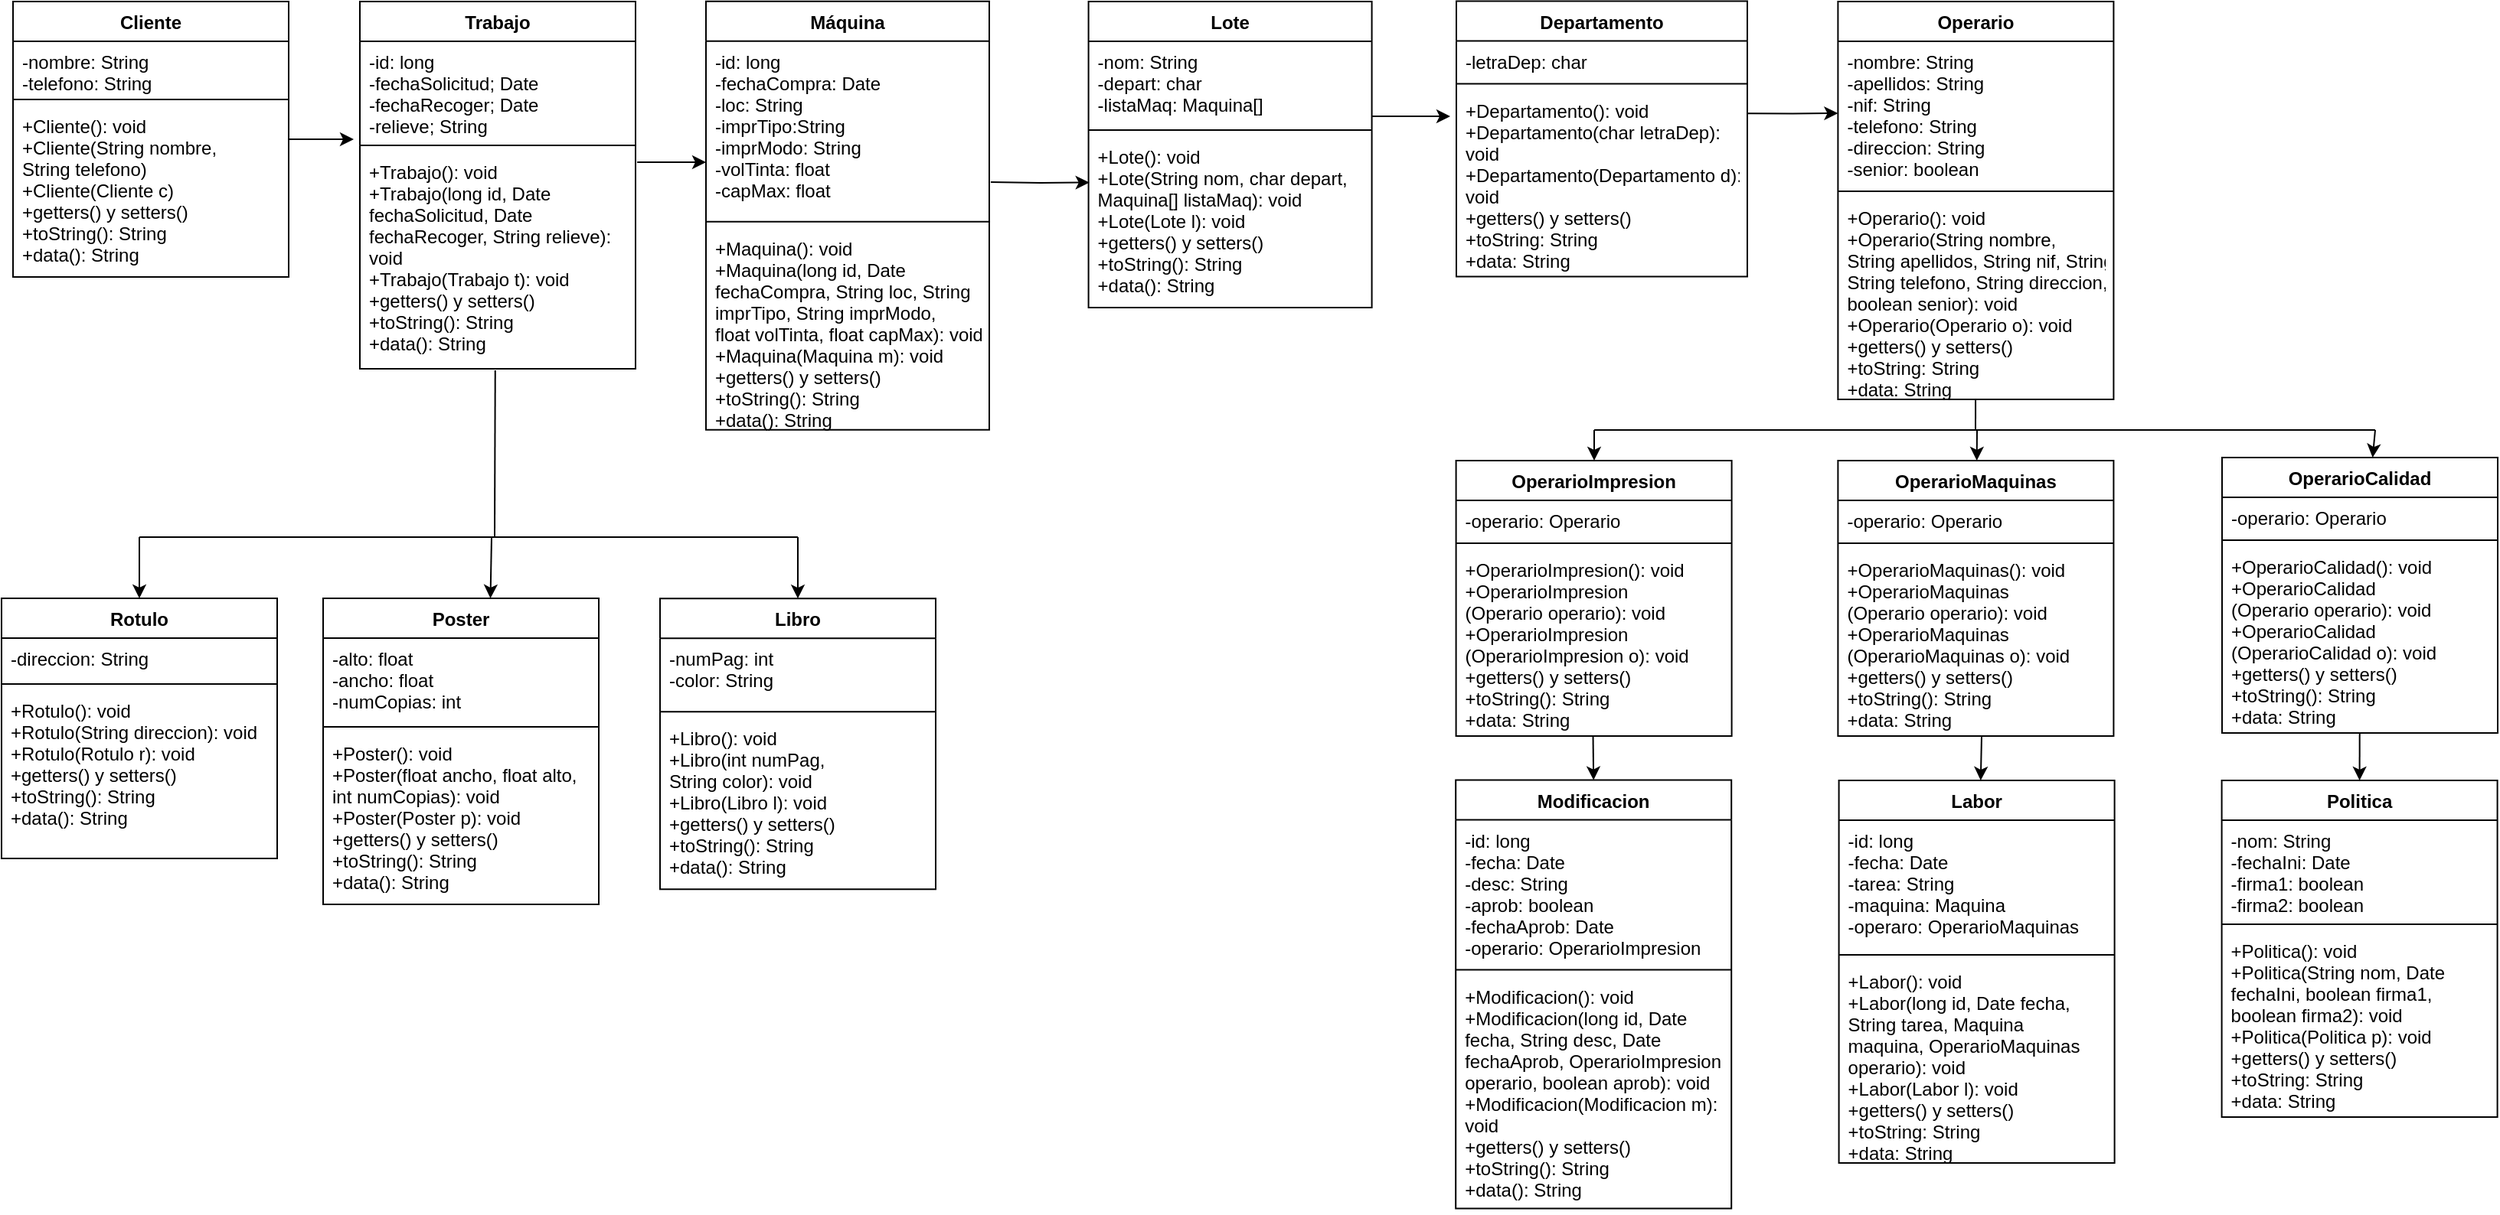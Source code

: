 <mxfile version="12.1.1" type="device" pages="1"><diagram id="FINPR5G2HzoAXYaAKj14" name="Page-1"><mxGraphModel dx="854" dy="419" grid="1" gridSize="10" guides="1" tooltips="1" connect="1" arrows="1" fold="1" page="1" pageScale="1" pageWidth="1654" pageHeight="1169" math="0" shadow="0"><root><mxCell id="0"/><mxCell id="1" parent="0"/><mxCell id="B73v2lXdH34x8dakDg6a-52" style="edgeStyle=orthogonalEdgeStyle;rounded=0;orthogonalLoop=1;jettySize=auto;html=1;entryX=0;entryY=0.694;entryDx=0;entryDy=0;entryPerimeter=0;exitX=1.006;exitY=0.049;exitDx=0;exitDy=0;exitPerimeter=0;" parent="1" source="1oXscA4LE7z4bwvGvyT2-6" target="1oXscA4LE7z4bwvGvyT2-34" edge="1"><mxGeometry relative="1" as="geometry"><mxPoint x="460" y="115" as="targetPoint"/></mxGeometry></mxCell><mxCell id="1oXscA4LE7z4bwvGvyT2-3" value="Trabajo" style="swimlane;fontStyle=1;align=center;verticalAlign=top;childLayout=stackLayout;horizontal=1;startSize=26;horizontalStack=0;resizeParent=1;resizeParentMax=0;resizeLast=0;collapsible=1;marginBottom=0;" parent="1" vertex="1"><mxGeometry x="244" y="10" width="180" height="240" as="geometry"/></mxCell><mxCell id="1oXscA4LE7z4bwvGvyT2-4" value="-id: long&#10;-fechaSolicitud; Date&#10;-fechaRecoger; Date&#10;-relieve; String&#10;" style="text;strokeColor=none;fillColor=none;align=left;verticalAlign=top;spacingLeft=4;spacingRight=4;overflow=hidden;rotatable=0;points=[[0,0.5],[1,0.5]];portConstraint=eastwest;" parent="1oXscA4LE7z4bwvGvyT2-3" vertex="1"><mxGeometry y="26" width="180" height="64" as="geometry"/></mxCell><mxCell id="1oXscA4LE7z4bwvGvyT2-5" value="" style="line;strokeWidth=1;fillColor=none;align=left;verticalAlign=middle;spacingTop=-1;spacingLeft=3;spacingRight=3;rotatable=0;labelPosition=right;points=[];portConstraint=eastwest;" parent="1oXscA4LE7z4bwvGvyT2-3" vertex="1"><mxGeometry y="90" width="180" height="8" as="geometry"/></mxCell><mxCell id="1oXscA4LE7z4bwvGvyT2-6" value="+Trabajo(): void&#10;+Trabajo(long id, Date &#10;fechaSolicitud, Date &#10;fechaRecoger, String relieve): &#10;void&#10;+Trabajo(Trabajo t): void&#10;+getters() y setters()&#10;+toString(): String&#10;+data(): String" style="text;strokeColor=none;fillColor=none;align=left;verticalAlign=top;spacingLeft=4;spacingRight=4;overflow=hidden;rotatable=0;points=[[0,0.5],[1,0.5]];portConstraint=eastwest;" parent="1oXscA4LE7z4bwvGvyT2-3" vertex="1"><mxGeometry y="98" width="180" height="142" as="geometry"/></mxCell><mxCell id="1oXscA4LE7z4bwvGvyT2-8" value="Rotulo" style="swimlane;fontStyle=1;align=center;verticalAlign=top;childLayout=stackLayout;horizontal=1;startSize=26;horizontalStack=0;resizeParent=1;resizeParentMax=0;resizeLast=0;collapsible=1;marginBottom=0;" parent="1" vertex="1"><mxGeometry x="10" y="400" width="180" height="170" as="geometry"/></mxCell><mxCell id="1oXscA4LE7z4bwvGvyT2-9" value="-direccion: String" style="text;strokeColor=none;fillColor=none;align=left;verticalAlign=top;spacingLeft=4;spacingRight=4;overflow=hidden;rotatable=0;points=[[0,0.5],[1,0.5]];portConstraint=eastwest;" parent="1oXscA4LE7z4bwvGvyT2-8" vertex="1"><mxGeometry y="26" width="180" height="26" as="geometry"/></mxCell><mxCell id="1oXscA4LE7z4bwvGvyT2-10" value="" style="line;strokeWidth=1;fillColor=none;align=left;verticalAlign=middle;spacingTop=-1;spacingLeft=3;spacingRight=3;rotatable=0;labelPosition=right;points=[];portConstraint=eastwest;" parent="1oXscA4LE7z4bwvGvyT2-8" vertex="1"><mxGeometry y="52" width="180" height="8" as="geometry"/></mxCell><mxCell id="1oXscA4LE7z4bwvGvyT2-11" value="+Rotulo(): void&#10;+Rotulo(String direccion): void&#10;+Rotulo(Rotulo r): void&#10;+getters() y setters()&#10;+toString(): String&#10;+data(): String" style="text;strokeColor=none;fillColor=none;align=left;verticalAlign=top;spacingLeft=4;spacingRight=4;overflow=hidden;rotatable=0;points=[[0,0.5],[1,0.5]];portConstraint=eastwest;" parent="1oXscA4LE7z4bwvGvyT2-8" vertex="1"><mxGeometry y="60" width="180" height="110" as="geometry"/></mxCell><mxCell id="1oXscA4LE7z4bwvGvyT2-12" value="Poster&#10;" style="swimlane;fontStyle=1;align=center;verticalAlign=top;childLayout=stackLayout;horizontal=1;startSize=26;horizontalStack=0;resizeParent=1;resizeParentMax=0;resizeLast=0;collapsible=1;marginBottom=0;" parent="1" vertex="1"><mxGeometry x="220" y="400" width="180" height="200" as="geometry"/></mxCell><mxCell id="1oXscA4LE7z4bwvGvyT2-13" value="-alto: float&#10;-ancho: float&#10;-numCopias: int" style="text;strokeColor=none;fillColor=none;align=left;verticalAlign=top;spacingLeft=4;spacingRight=4;overflow=hidden;rotatable=0;points=[[0,0.5],[1,0.5]];portConstraint=eastwest;" parent="1oXscA4LE7z4bwvGvyT2-12" vertex="1"><mxGeometry y="26" width="180" height="54" as="geometry"/></mxCell><mxCell id="1oXscA4LE7z4bwvGvyT2-14" value="" style="line;strokeWidth=1;fillColor=none;align=left;verticalAlign=middle;spacingTop=-1;spacingLeft=3;spacingRight=3;rotatable=0;labelPosition=right;points=[];portConstraint=eastwest;" parent="1oXscA4LE7z4bwvGvyT2-12" vertex="1"><mxGeometry y="80" width="180" height="8" as="geometry"/></mxCell><mxCell id="1oXscA4LE7z4bwvGvyT2-15" value="+Poster(): void&#10;+Poster(float ancho, float alto,&#10;int numCopias): void&#10;+Poster(Poster p): void&#10;+getters() y setters()&#10;+toString(): String&#10;+data(): String" style="text;strokeColor=none;fillColor=none;align=left;verticalAlign=top;spacingLeft=4;spacingRight=4;overflow=hidden;rotatable=0;points=[[0,0.5],[1,0.5]];portConstraint=eastwest;" parent="1oXscA4LE7z4bwvGvyT2-12" vertex="1"><mxGeometry y="88" width="180" height="112" as="geometry"/></mxCell><mxCell id="B73v2lXdH34x8dakDg6a-45" style="edgeStyle=orthogonalEdgeStyle;rounded=0;orthogonalLoop=1;jettySize=auto;html=1;" parent="1" source="1oXscA4LE7z4bwvGvyT2-27" edge="1"><mxGeometry relative="1" as="geometry"><mxPoint x="240" y="100" as="targetPoint"/></mxGeometry></mxCell><mxCell id="1oXscA4LE7z4bwvGvyT2-27" value="Cliente" style="swimlane;fontStyle=1;align=center;verticalAlign=top;childLayout=stackLayout;horizontal=1;startSize=26;horizontalStack=0;resizeParent=1;resizeParentMax=0;resizeLast=0;collapsible=1;marginBottom=0;" parent="1" vertex="1"><mxGeometry x="17.5" y="10" width="180" height="180" as="geometry"/></mxCell><mxCell id="1oXscA4LE7z4bwvGvyT2-31" value="-nombre: String&#10;-telefono: String" style="text;strokeColor=none;fillColor=none;align=left;verticalAlign=top;spacingLeft=4;spacingRight=4;overflow=hidden;rotatable=0;points=[[0,0.5],[1,0.5]];portConstraint=eastwest;" parent="1oXscA4LE7z4bwvGvyT2-27" vertex="1"><mxGeometry y="26" width="180" height="34" as="geometry"/></mxCell><mxCell id="1oXscA4LE7z4bwvGvyT2-29" value="" style="line;strokeWidth=1;fillColor=none;align=left;verticalAlign=middle;spacingTop=-1;spacingLeft=3;spacingRight=3;rotatable=0;labelPosition=right;points=[];portConstraint=eastwest;" parent="1oXscA4LE7z4bwvGvyT2-27" vertex="1"><mxGeometry y="60" width="180" height="8" as="geometry"/></mxCell><mxCell id="1oXscA4LE7z4bwvGvyT2-30" value="+Cliente(): void&#10;+Cliente(String nombre, &#10;String telefono)&#10;+Cliente(Cliente c)&#10;+getters() y setters()&#10;+toString(): String&#10;+data(): String" style="text;strokeColor=none;fillColor=none;align=left;verticalAlign=top;spacingLeft=4;spacingRight=4;overflow=hidden;rotatable=0;points=[[0,0.5],[1,0.5]];portConstraint=eastwest;" parent="1oXscA4LE7z4bwvGvyT2-27" vertex="1"><mxGeometry y="68" width="180" height="112" as="geometry"/></mxCell><mxCell id="1oXscA4LE7z4bwvGvyT2-33" value="Máquina" style="swimlane;fontStyle=1;align=center;verticalAlign=top;childLayout=stackLayout;horizontal=1;startSize=26;horizontalStack=0;resizeParent=1;resizeParentMax=0;resizeLast=0;collapsible=1;marginBottom=0;" parent="1" vertex="1"><mxGeometry x="470" y="9.9" width="185" height="280" as="geometry"/></mxCell><mxCell id="1oXscA4LE7z4bwvGvyT2-34" value="-id: long&#10;-fechaCompra: Date&#10;-loc: String&#10;-imprTipo:String&#10;-imprModo: String&#10;-volTinta: float&#10;-capMax: float&#10;&#10;&#10;" style="text;strokeColor=none;fillColor=none;align=left;verticalAlign=top;spacingLeft=4;spacingRight=4;overflow=hidden;rotatable=0;points=[[0,0.5],[1,0.5]];portConstraint=eastwest;" parent="1oXscA4LE7z4bwvGvyT2-33" vertex="1"><mxGeometry y="26" width="185" height="114" as="geometry"/></mxCell><mxCell id="1oXscA4LE7z4bwvGvyT2-35" value="" style="line;strokeWidth=1;fillColor=none;align=left;verticalAlign=middle;spacingTop=-1;spacingLeft=3;spacingRight=3;rotatable=0;labelPosition=right;points=[];portConstraint=eastwest;" parent="1oXscA4LE7z4bwvGvyT2-33" vertex="1"><mxGeometry y="140" width="185" height="8" as="geometry"/></mxCell><mxCell id="1oXscA4LE7z4bwvGvyT2-36" value="+Maquina(): void&#10;+Maquina(long id, Date &#10;fechaCompra, String loc, String &#10;imprTipo, String imprModo, &#10;float volTinta, float capMax): void&#10;+Maquina(Maquina m): void&#10;+getters() y setters()&#10;+toString(): String&#10;+data(): String" style="text;strokeColor=none;fillColor=none;align=left;verticalAlign=top;spacingLeft=4;spacingRight=4;overflow=hidden;rotatable=0;points=[[0,0.5],[1,0.5]];portConstraint=eastwest;" parent="1oXscA4LE7z4bwvGvyT2-33" vertex="1"><mxGeometry y="148" width="185" height="132" as="geometry"/></mxCell><mxCell id="B73v2lXdH34x8dakDg6a-54" style="edgeStyle=orthogonalEdgeStyle;rounded=0;orthogonalLoop=1;jettySize=auto;html=1;exitX=1.001;exitY=0.907;exitDx=0;exitDy=0;exitPerimeter=0;" parent="1" source="1oXscA4LE7z4bwvGvyT2-39" edge="1"><mxGeometry relative="1" as="geometry"><mxPoint x="956" y="85" as="targetPoint"/></mxGeometry></mxCell><mxCell id="1oXscA4LE7z4bwvGvyT2-38" value="Lote" style="swimlane;fontStyle=1;align=center;verticalAlign=top;childLayout=stackLayout;horizontal=1;startSize=26;horizontalStack=0;resizeParent=1;resizeParentMax=0;resizeLast=0;collapsible=1;marginBottom=0;" parent="1" vertex="1"><mxGeometry x="719.8" y="10" width="185" height="200" as="geometry"/></mxCell><mxCell id="1oXscA4LE7z4bwvGvyT2-39" value="-nom: String&#10;-depart: char&#10;-listaMaq: Maquina[]" style="text;strokeColor=none;fillColor=none;align=left;verticalAlign=top;spacingLeft=4;spacingRight=4;overflow=hidden;rotatable=0;points=[[0,0.5],[1,0.5]];portConstraint=eastwest;" parent="1oXscA4LE7z4bwvGvyT2-38" vertex="1"><mxGeometry y="26" width="185" height="54" as="geometry"/></mxCell><mxCell id="1oXscA4LE7z4bwvGvyT2-40" value="" style="line;strokeWidth=1;fillColor=none;align=left;verticalAlign=middle;spacingTop=-1;spacingLeft=3;spacingRight=3;rotatable=0;labelPosition=right;points=[];portConstraint=eastwest;" parent="1oXscA4LE7z4bwvGvyT2-38" vertex="1"><mxGeometry y="80" width="185" height="8" as="geometry"/></mxCell><mxCell id="1oXscA4LE7z4bwvGvyT2-41" value="+Lote(): void&#10;+Lote(String nom, char depart,&#10;Maquina[] listaMaq): void&#10;+Lote(Lote l): void&#10;+getters() y setters()&#10;+toString(): String&#10;+data(): String" style="text;strokeColor=none;fillColor=none;align=left;verticalAlign=top;spacingLeft=4;spacingRight=4;overflow=hidden;rotatable=0;points=[[0,0.5],[1,0.5]];portConstraint=eastwest;" parent="1oXscA4LE7z4bwvGvyT2-38" vertex="1"><mxGeometry y="88" width="185" height="112" as="geometry"/></mxCell><mxCell id="B73v2lXdH34x8dakDg6a-5" value="Libro" style="swimlane;fontStyle=1;align=center;verticalAlign=top;childLayout=stackLayout;horizontal=1;startSize=26;horizontalStack=0;resizeParent=1;resizeParentMax=0;resizeLast=0;collapsible=1;marginBottom=0;" parent="1" vertex="1"><mxGeometry x="440" y="400.1" width="180" height="190" as="geometry"/></mxCell><mxCell id="B73v2lXdH34x8dakDg6a-6" value="-numPag: int&#10;-color: String" style="text;strokeColor=none;fillColor=none;align=left;verticalAlign=top;spacingLeft=4;spacingRight=4;overflow=hidden;rotatable=0;points=[[0,0.5],[1,0.5]];portConstraint=eastwest;" parent="B73v2lXdH34x8dakDg6a-5" vertex="1"><mxGeometry y="26" width="180" height="44" as="geometry"/></mxCell><mxCell id="B73v2lXdH34x8dakDg6a-7" value="" style="line;strokeWidth=1;fillColor=none;align=left;verticalAlign=middle;spacingTop=-1;spacingLeft=3;spacingRight=3;rotatable=0;labelPosition=right;points=[];portConstraint=eastwest;" parent="B73v2lXdH34x8dakDg6a-5" vertex="1"><mxGeometry y="70" width="180" height="8" as="geometry"/></mxCell><mxCell id="B73v2lXdH34x8dakDg6a-8" value="+Libro(): void&#10;+Libro(int numPag, &#10;String color): void&#10;+Libro(Libro l): void&#10;+getters() y setters()&#10;+toString(): String&#10;+data(): String" style="text;strokeColor=none;fillColor=none;align=left;verticalAlign=top;spacingLeft=4;spacingRight=4;overflow=hidden;rotatable=0;points=[[0,0.5],[1,0.5]];portConstraint=eastwest;" parent="B73v2lXdH34x8dakDg6a-5" vertex="1"><mxGeometry y="78" width="180" height="112" as="geometry"/></mxCell><mxCell id="B73v2lXdH34x8dakDg6a-9" value="Departamento" style="swimlane;fontStyle=1;align=center;verticalAlign=top;childLayout=stackLayout;horizontal=1;startSize=26;horizontalStack=0;resizeParent=1;resizeParentMax=0;resizeLast=0;collapsible=1;marginBottom=0;" parent="1" vertex="1"><mxGeometry x="960" y="9.8" width="190" height="180" as="geometry"/></mxCell><mxCell id="B73v2lXdH34x8dakDg6a-10" value="-letraDep: char" style="text;strokeColor=none;fillColor=none;align=left;verticalAlign=top;spacingLeft=4;spacingRight=4;overflow=hidden;rotatable=0;points=[[0,0.5],[1,0.5]];portConstraint=eastwest;" parent="B73v2lXdH34x8dakDg6a-9" vertex="1"><mxGeometry y="26" width="190" height="24" as="geometry"/></mxCell><mxCell id="B73v2lXdH34x8dakDg6a-11" value="" style="line;strokeWidth=1;fillColor=none;align=left;verticalAlign=middle;spacingTop=-1;spacingLeft=3;spacingRight=3;rotatable=0;labelPosition=right;points=[];portConstraint=eastwest;" parent="B73v2lXdH34x8dakDg6a-9" vertex="1"><mxGeometry y="50" width="190" height="8" as="geometry"/></mxCell><mxCell id="B73v2lXdH34x8dakDg6a-12" value="+Departamento(): void&#10;+Departamento(char letraDep):&#10;void&#10;+Departamento(Departamento d):&#10;void&#10;+getters() y setters()&#10;+toString: String&#10;+data: String" style="text;strokeColor=none;fillColor=none;align=left;verticalAlign=top;spacingLeft=4;spacingRight=4;overflow=hidden;rotatable=0;points=[[0,0.5],[1,0.5]];portConstraint=eastwest;" parent="B73v2lXdH34x8dakDg6a-9" vertex="1"><mxGeometry y="58" width="190" height="122" as="geometry"/></mxCell><mxCell id="B73v2lXdH34x8dakDg6a-13" value="Operario" style="swimlane;fontStyle=1;align=center;verticalAlign=top;childLayout=stackLayout;horizontal=1;startSize=26;horizontalStack=0;resizeParent=1;resizeParentMax=0;resizeLast=0;collapsible=1;marginBottom=0;" parent="1" vertex="1"><mxGeometry x="1209.2" y="10" width="180" height="260" as="geometry"/></mxCell><mxCell id="B73v2lXdH34x8dakDg6a-14" value="-nombre: String&#10;-apellidos: String&#10;-nif: String&#10;-telefono: String&#10;-direccion: String&#10;-senior: boolean" style="text;strokeColor=none;fillColor=none;align=left;verticalAlign=top;spacingLeft=4;spacingRight=4;overflow=hidden;rotatable=0;points=[[0,0.5],[1,0.5]];portConstraint=eastwest;" parent="B73v2lXdH34x8dakDg6a-13" vertex="1"><mxGeometry y="26" width="180" height="94" as="geometry"/></mxCell><mxCell id="B73v2lXdH34x8dakDg6a-15" value="" style="line;strokeWidth=1;fillColor=none;align=left;verticalAlign=middle;spacingTop=-1;spacingLeft=3;spacingRight=3;rotatable=0;labelPosition=right;points=[];portConstraint=eastwest;" parent="B73v2lXdH34x8dakDg6a-13" vertex="1"><mxGeometry y="120" width="180" height="8" as="geometry"/></mxCell><mxCell id="B73v2lXdH34x8dakDg6a-16" value="+Operario(): void&#10;+Operario(String nombre, &#10;String apellidos, String nif, String&#10;String telefono, String direccion,&#10;boolean senior): void&#10;+Operario(Operario o): void&#10;+getters() y setters()&#10;+toString: String&#10;+data: String" style="text;strokeColor=none;fillColor=none;align=left;verticalAlign=top;spacingLeft=4;spacingRight=4;overflow=hidden;rotatable=0;points=[[0,0.5],[1,0.5]];portConstraint=eastwest;" parent="B73v2lXdH34x8dakDg6a-13" vertex="1"><mxGeometry y="128" width="180" height="132" as="geometry"/></mxCell><mxCell id="B73v2lXdH34x8dakDg6a-17" value="OperarioImpresion" style="swimlane;fontStyle=1;align=center;verticalAlign=top;childLayout=stackLayout;horizontal=1;startSize=26;horizontalStack=0;resizeParent=1;resizeParentMax=0;resizeLast=0;collapsible=1;marginBottom=0;" parent="1" vertex="1"><mxGeometry x="959.8" y="310" width="180" height="180" as="geometry"/></mxCell><mxCell id="B73v2lXdH34x8dakDg6a-18" value="-operario: Operario" style="text;strokeColor=none;fillColor=none;align=left;verticalAlign=top;spacingLeft=4;spacingRight=4;overflow=hidden;rotatable=0;points=[[0,0.5],[1,0.5]];portConstraint=eastwest;" parent="B73v2lXdH34x8dakDg6a-17" vertex="1"><mxGeometry y="26" width="180" height="24" as="geometry"/></mxCell><mxCell id="B73v2lXdH34x8dakDg6a-19" value="" style="line;strokeWidth=1;fillColor=none;align=left;verticalAlign=middle;spacingTop=-1;spacingLeft=3;spacingRight=3;rotatable=0;labelPosition=right;points=[];portConstraint=eastwest;" parent="B73v2lXdH34x8dakDg6a-17" vertex="1"><mxGeometry y="50" width="180" height="8" as="geometry"/></mxCell><mxCell id="B73v2lXdH34x8dakDg6a-20" value="+OperarioImpresion(): void&#10;+OperarioImpresion&#10;(Operario operario): void&#10;+OperarioImpresion&#10;(OperarioImpresion o): void&#10;+getters() y setters()&#10;+toString(): String&#10;+data: String" style="text;strokeColor=none;fillColor=none;align=left;verticalAlign=top;spacingLeft=4;spacingRight=4;overflow=hidden;rotatable=0;points=[[0,0.5],[1,0.5]];portConstraint=eastwest;" parent="B73v2lXdH34x8dakDg6a-17" vertex="1"><mxGeometry y="58" width="180" height="122" as="geometry"/></mxCell><mxCell id="B73v2lXdH34x8dakDg6a-22" value="OperarioMaquinas" style="swimlane;fontStyle=1;align=center;verticalAlign=top;childLayout=stackLayout;horizontal=1;startSize=26;horizontalStack=0;resizeParent=1;resizeParentMax=0;resizeLast=0;collapsible=1;marginBottom=0;" parent="1" vertex="1"><mxGeometry x="1209.2" y="310" width="180" height="180" as="geometry"/></mxCell><mxCell id="B73v2lXdH34x8dakDg6a-23" value="-operario: Operario" style="text;strokeColor=none;fillColor=none;align=left;verticalAlign=top;spacingLeft=4;spacingRight=4;overflow=hidden;rotatable=0;points=[[0,0.5],[1,0.5]];portConstraint=eastwest;" parent="B73v2lXdH34x8dakDg6a-22" vertex="1"><mxGeometry y="26" width="180" height="24" as="geometry"/></mxCell><mxCell id="B73v2lXdH34x8dakDg6a-24" value="" style="line;strokeWidth=1;fillColor=none;align=left;verticalAlign=middle;spacingTop=-1;spacingLeft=3;spacingRight=3;rotatable=0;labelPosition=right;points=[];portConstraint=eastwest;" parent="B73v2lXdH34x8dakDg6a-22" vertex="1"><mxGeometry y="50" width="180" height="8" as="geometry"/></mxCell><mxCell id="B73v2lXdH34x8dakDg6a-25" value="+OperarioMaquinas(): void&#10;+OperarioMaquinas&#10;(Operario operario): void&#10;+OperarioMaquinas&#10;(OperarioMaquinas o): void&#10;+getters() y setters()&#10;+toString(): String&#10;+data: String" style="text;strokeColor=none;fillColor=none;align=left;verticalAlign=top;spacingLeft=4;spacingRight=4;overflow=hidden;rotatable=0;points=[[0,0.5],[1,0.5]];portConstraint=eastwest;" parent="B73v2lXdH34x8dakDg6a-22" vertex="1"><mxGeometry y="58" width="180" height="122" as="geometry"/></mxCell><mxCell id="B73v2lXdH34x8dakDg6a-26" value="OperarioCalidad" style="swimlane;fontStyle=1;align=center;verticalAlign=top;childLayout=stackLayout;horizontal=1;startSize=26;horizontalStack=0;resizeParent=1;resizeParentMax=0;resizeLast=0;collapsible=1;marginBottom=0;" parent="1" vertex="1"><mxGeometry x="1460" y="308" width="180" height="180" as="geometry"/></mxCell><mxCell id="B73v2lXdH34x8dakDg6a-27" value="-operario: Operario" style="text;strokeColor=none;fillColor=none;align=left;verticalAlign=top;spacingLeft=4;spacingRight=4;overflow=hidden;rotatable=0;points=[[0,0.5],[1,0.5]];portConstraint=eastwest;" parent="B73v2lXdH34x8dakDg6a-26" vertex="1"><mxGeometry y="26" width="180" height="24" as="geometry"/></mxCell><mxCell id="B73v2lXdH34x8dakDg6a-28" value="" style="line;strokeWidth=1;fillColor=none;align=left;verticalAlign=middle;spacingTop=-1;spacingLeft=3;spacingRight=3;rotatable=0;labelPosition=right;points=[];portConstraint=eastwest;" parent="B73v2lXdH34x8dakDg6a-26" vertex="1"><mxGeometry y="50" width="180" height="8" as="geometry"/></mxCell><mxCell id="B73v2lXdH34x8dakDg6a-29" value="+OperarioCalidad(): void&#10;+OperarioCalidad&#10;(Operario operario): void&#10;+OperarioCalidad&#10;(OperarioCalidad o): void&#10;+getters() y setters()&#10;+toString(): String&#10;+data: String" style="text;strokeColor=none;fillColor=none;align=left;verticalAlign=top;spacingLeft=4;spacingRight=4;overflow=hidden;rotatable=0;points=[[0,0.5],[1,0.5]];portConstraint=eastwest;" parent="B73v2lXdH34x8dakDg6a-26" vertex="1"><mxGeometry y="58" width="180" height="122" as="geometry"/></mxCell><mxCell id="B73v2lXdH34x8dakDg6a-30" value="Labor" style="swimlane;fontStyle=1;align=center;verticalAlign=top;childLayout=stackLayout;horizontal=1;startSize=26;horizontalStack=0;resizeParent=1;resizeParentMax=0;resizeLast=0;collapsible=1;marginBottom=0;" parent="1" vertex="1"><mxGeometry x="1209.8" y="519" width="180" height="250" as="geometry"/></mxCell><mxCell id="B73v2lXdH34x8dakDg6a-31" value="-id: long&#10;-fecha: Date&#10;-tarea: String&#10;-maquina: Maquina&#10;-operaro: OperarioMaquinas" style="text;strokeColor=none;fillColor=none;align=left;verticalAlign=top;spacingLeft=4;spacingRight=4;overflow=hidden;rotatable=0;points=[[0,0.5],[1,0.5]];portConstraint=eastwest;" parent="B73v2lXdH34x8dakDg6a-30" vertex="1"><mxGeometry y="26" width="180" height="84" as="geometry"/></mxCell><mxCell id="B73v2lXdH34x8dakDg6a-32" value="" style="line;strokeWidth=1;fillColor=none;align=left;verticalAlign=middle;spacingTop=-1;spacingLeft=3;spacingRight=3;rotatable=0;labelPosition=right;points=[];portConstraint=eastwest;" parent="B73v2lXdH34x8dakDg6a-30" vertex="1"><mxGeometry y="110" width="180" height="8" as="geometry"/></mxCell><mxCell id="B73v2lXdH34x8dakDg6a-33" value="+Labor(): void&#10;+Labor(long id, Date fecha,&#10;String tarea, Maquina &#10;maquina, OperarioMaquinas &#10;operario): void&#10;+Labor(Labor l): void&#10;+getters() y setters()&#10;+toString: String&#10;+data: String" style="text;strokeColor=none;fillColor=none;align=left;verticalAlign=top;spacingLeft=4;spacingRight=4;overflow=hidden;rotatable=0;points=[[0,0.5],[1,0.5]];portConstraint=eastwest;" parent="B73v2lXdH34x8dakDg6a-30" vertex="1"><mxGeometry y="118" width="180" height="132" as="geometry"/></mxCell><mxCell id="B73v2lXdH34x8dakDg6a-34" value="Modificacion" style="swimlane;fontStyle=1;align=center;verticalAlign=top;childLayout=stackLayout;horizontal=1;startSize=26;horizontalStack=0;resizeParent=1;resizeParentMax=0;resizeLast=0;collapsible=1;marginBottom=0;" parent="1" vertex="1"><mxGeometry x="959.6" y="518.8" width="180" height="280" as="geometry"/></mxCell><mxCell id="B73v2lXdH34x8dakDg6a-35" value="-id: long&#10;-fecha: Date&#10;-desc: String&#10;-aprob: boolean&#10;-fechaAprob: Date&#10;-operario: OperarioImpresion" style="text;strokeColor=none;fillColor=none;align=left;verticalAlign=top;spacingLeft=4;spacingRight=4;overflow=hidden;rotatable=0;points=[[0,0.5],[1,0.5]];portConstraint=eastwest;" parent="B73v2lXdH34x8dakDg6a-34" vertex="1"><mxGeometry y="26" width="180" height="94" as="geometry"/></mxCell><mxCell id="B73v2lXdH34x8dakDg6a-36" value="" style="line;strokeWidth=1;fillColor=none;align=left;verticalAlign=middle;spacingTop=-1;spacingLeft=3;spacingRight=3;rotatable=0;labelPosition=right;points=[];portConstraint=eastwest;" parent="B73v2lXdH34x8dakDg6a-34" vertex="1"><mxGeometry y="120" width="180" height="8" as="geometry"/></mxCell><mxCell id="B73v2lXdH34x8dakDg6a-37" value="+Modificacion(): void&#10;+Modificacion(long id, Date &#10;fecha, String desc, Date &#10;fechaAprob, OperarioImpresion&#10;operario, boolean aprob): void&#10;+Modificacion(Modificacion m):&#10;void&#10;+getters() y setters()&#10;+toString(): String&#10;+data(): String" style="text;strokeColor=none;fillColor=none;align=left;verticalAlign=top;spacingLeft=4;spacingRight=4;overflow=hidden;rotatable=0;points=[[0,0.5],[1,0.5]];portConstraint=eastwest;" parent="B73v2lXdH34x8dakDg6a-34" vertex="1"><mxGeometry y="128" width="180" height="152" as="geometry"/></mxCell><mxCell id="B73v2lXdH34x8dakDg6a-38" value="Politica" style="swimlane;fontStyle=1;align=center;verticalAlign=top;childLayout=stackLayout;horizontal=1;startSize=26;horizontalStack=0;resizeParent=1;resizeParentMax=0;resizeLast=0;collapsible=1;marginBottom=0;" parent="1" vertex="1"><mxGeometry x="1459.8" y="519" width="180" height="220" as="geometry"/></mxCell><mxCell id="B73v2lXdH34x8dakDg6a-39" value="-nom: String&#10;-fechaIni: Date&#10;-firma1: boolean&#10;-firma2: boolean" style="text;strokeColor=none;fillColor=none;align=left;verticalAlign=top;spacingLeft=4;spacingRight=4;overflow=hidden;rotatable=0;points=[[0,0.5],[1,0.5]];portConstraint=eastwest;" parent="B73v2lXdH34x8dakDg6a-38" vertex="1"><mxGeometry y="26" width="180" height="64" as="geometry"/></mxCell><mxCell id="B73v2lXdH34x8dakDg6a-40" value="" style="line;strokeWidth=1;fillColor=none;align=left;verticalAlign=middle;spacingTop=-1;spacingLeft=3;spacingRight=3;rotatable=0;labelPosition=right;points=[];portConstraint=eastwest;" parent="B73v2lXdH34x8dakDg6a-38" vertex="1"><mxGeometry y="90" width="180" height="8" as="geometry"/></mxCell><mxCell id="B73v2lXdH34x8dakDg6a-41" value="+Politica(): void&#10;+Politica(String nom, Date &#10;fechaIni, boolean firma1,&#10;boolean firma2): void&#10;+Politica(Politica p): void&#10;+getters() y setters()&#10;+toString: String&#10;+data: String " style="text;strokeColor=none;fillColor=none;align=left;verticalAlign=top;spacingLeft=4;spacingRight=4;overflow=hidden;rotatable=0;points=[[0,0.5],[1,0.5]];portConstraint=eastwest;" parent="B73v2lXdH34x8dakDg6a-38" vertex="1"><mxGeometry y="98" width="180" height="122" as="geometry"/></mxCell><mxCell id="B73v2lXdH34x8dakDg6a-47" value="" style="endArrow=none;html=1;entryX=0.491;entryY=1.007;entryDx=0;entryDy=0;entryPerimeter=0;" parent="1" target="1oXscA4LE7z4bwvGvyT2-6" edge="1"><mxGeometry width="50" height="50" relative="1" as="geometry"><mxPoint x="332" y="360" as="sourcePoint"/><mxPoint x="60" y="780" as="targetPoint"/></mxGeometry></mxCell><mxCell id="B73v2lXdH34x8dakDg6a-48" value="" style="endArrow=none;html=1;" parent="1" edge="1"><mxGeometry width="50" height="50" relative="1" as="geometry"><mxPoint x="530" y="360" as="sourcePoint"/><mxPoint x="100" y="360" as="targetPoint"/></mxGeometry></mxCell><mxCell id="B73v2lXdH34x8dakDg6a-49" value="" style="endArrow=classic;html=1;" parent="1" target="1oXscA4LE7z4bwvGvyT2-8" edge="1"><mxGeometry width="50" height="50" relative="1" as="geometry"><mxPoint x="100" y="360" as="sourcePoint"/><mxPoint x="60" y="780" as="targetPoint"/></mxGeometry></mxCell><mxCell id="B73v2lXdH34x8dakDg6a-50" value="" style="endArrow=classic;html=1;entryX=0.607;entryY=0;entryDx=0;entryDy=0;entryPerimeter=0;" parent="1" target="1oXscA4LE7z4bwvGvyT2-12" edge="1"><mxGeometry width="50" height="50" relative="1" as="geometry"><mxPoint x="330" y="360" as="sourcePoint"/><mxPoint x="110" y="410" as="targetPoint"/></mxGeometry></mxCell><mxCell id="B73v2lXdH34x8dakDg6a-51" value="" style="endArrow=classic;html=1;" parent="1" target="B73v2lXdH34x8dakDg6a-5" edge="1"><mxGeometry width="50" height="50" relative="1" as="geometry"><mxPoint x="530" y="360" as="sourcePoint"/><mxPoint x="120" y="420" as="targetPoint"/></mxGeometry></mxCell><mxCell id="B73v2lXdH34x8dakDg6a-53" style="edgeStyle=orthogonalEdgeStyle;rounded=0;orthogonalLoop=1;jettySize=auto;html=1;entryX=0.003;entryY=0.27;entryDx=0;entryDy=0;entryPerimeter=0;" parent="1" target="1oXscA4LE7z4bwvGvyT2-41" edge="1"><mxGeometry relative="1" as="geometry"><mxPoint x="656" y="128" as="sourcePoint"/></mxGeometry></mxCell><mxCell id="B73v2lXdH34x8dakDg6a-55" style="edgeStyle=orthogonalEdgeStyle;rounded=0;orthogonalLoop=1;jettySize=auto;html=1;exitX=1;exitY=0.126;exitDx=0;exitDy=0;exitPerimeter=0;" parent="1" source="B73v2lXdH34x8dakDg6a-12" target="B73v2lXdH34x8dakDg6a-14" edge="1"><mxGeometry relative="1" as="geometry"/></mxCell><mxCell id="B73v2lXdH34x8dakDg6a-56" value="" style="endArrow=none;html=1;" parent="1" edge="1"><mxGeometry width="50" height="50" relative="1" as="geometry"><mxPoint x="1050" y="290" as="sourcePoint"/><mxPoint x="1560" y="290" as="targetPoint"/></mxGeometry></mxCell><mxCell id="B73v2lXdH34x8dakDg6a-57" value="" style="endArrow=none;html=1;" parent="1" target="B73v2lXdH34x8dakDg6a-16" edge="1"><mxGeometry width="50" height="50" relative="1" as="geometry"><mxPoint x="1299" y="290" as="sourcePoint"/><mxPoint x="1576" y="300" as="targetPoint"/></mxGeometry></mxCell><mxCell id="B73v2lXdH34x8dakDg6a-58" value="" style="endArrow=classic;html=1;" parent="1" edge="1"><mxGeometry width="50" height="50" relative="1" as="geometry"><mxPoint x="1050" y="290" as="sourcePoint"/><mxPoint x="1050" y="310" as="targetPoint"/></mxGeometry></mxCell><mxCell id="B73v2lXdH34x8dakDg6a-59" value="" style="endArrow=classic;html=1;" parent="1" target="B73v2lXdH34x8dakDg6a-22" edge="1"><mxGeometry width="50" height="50" relative="1" as="geometry"><mxPoint x="1300" y="290" as="sourcePoint"/><mxPoint x="1060" y="320" as="targetPoint"/></mxGeometry></mxCell><mxCell id="B73v2lXdH34x8dakDg6a-60" value="" style="endArrow=classic;html=1;" parent="1" target="B73v2lXdH34x8dakDg6a-26" edge="1"><mxGeometry width="50" height="50" relative="1" as="geometry"><mxPoint x="1560" y="290" as="sourcePoint"/><mxPoint x="1070" y="330" as="targetPoint"/></mxGeometry></mxCell><mxCell id="B73v2lXdH34x8dakDg6a-61" value="" style="endArrow=classic;html=1;exitX=0.497;exitY=0.997;exitDx=0;exitDy=0;exitPerimeter=0;entryX=0.5;entryY=0;entryDx=0;entryDy=0;" parent="1" source="B73v2lXdH34x8dakDg6a-20" target="B73v2lXdH34x8dakDg6a-34" edge="1"><mxGeometry width="50" height="50" relative="1" as="geometry"><mxPoint x="1080" y="320" as="sourcePoint"/><mxPoint x="1080" y="340" as="targetPoint"/></mxGeometry></mxCell><mxCell id="B73v2lXdH34x8dakDg6a-62" value="" style="endArrow=classic;html=1;" parent="1" target="B73v2lXdH34x8dakDg6a-30" edge="1"><mxGeometry width="50" height="50" relative="1" as="geometry"><mxPoint x="1303" y="490" as="sourcePoint"/><mxPoint x="1090" y="350" as="targetPoint"/></mxGeometry></mxCell><mxCell id="B73v2lXdH34x8dakDg6a-63" value="" style="endArrow=classic;html=1;entryX=0.5;entryY=0;entryDx=0;entryDy=0;" parent="1" source="B73v2lXdH34x8dakDg6a-29" target="B73v2lXdH34x8dakDg6a-38" edge="1"><mxGeometry width="50" height="50" relative="1" as="geometry"><mxPoint x="1100" y="340" as="sourcePoint"/><mxPoint x="1100" y="360" as="targetPoint"/></mxGeometry></mxCell></root></mxGraphModel></diagram></mxfile>